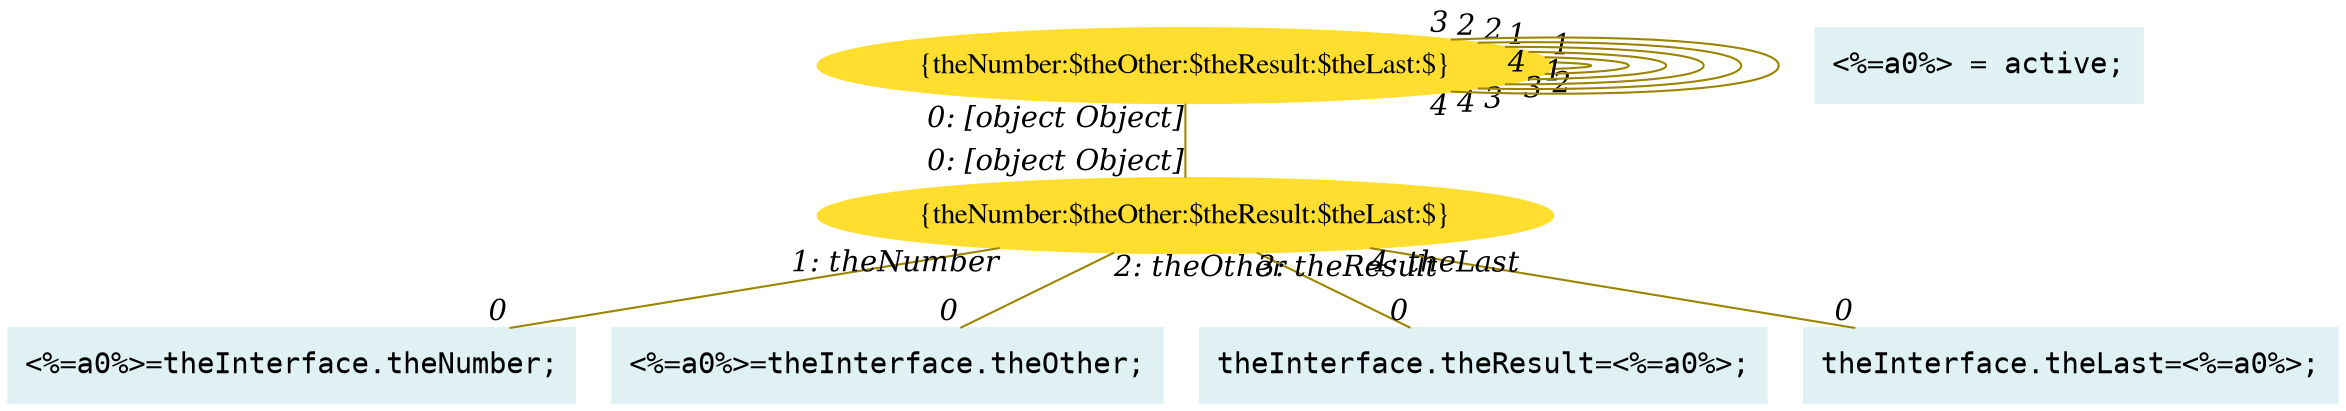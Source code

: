 digraph g{node_7311 [shape="box", style="filled", color="#dff1f2", fontname="Courier", label="<%=a0%>=theInterface.theNumber;
" ]
node_7313 [shape="box", style="filled", color="#dff1f2", fontname="Courier", label="<%=a0%>=theInterface.theOther;
" ]
node_7315 [shape="box", style="filled", color="#dff1f2", fontname="Courier", label="theInterface.theResult=<%=a0%>;
" ]
node_7317 [shape="box", style="filled", color="#dff1f2", fontname="Courier", label="theInterface.theLast=<%=a0%>;
" ]
node_7319 [shape="ellipse", style="filled", color="#ffde2f", fontname="Times", label="{theNumber:$theOther:$theResult:$theLast:$}" ]
node_7331 [shape="ellipse", style="filled", color="#ffde2f", fontname="Times", label="{theNumber:$theOther:$theResult:$theLast:$}" ]
node_7343 [shape="box", style="filled", color="#dff1f2", fontname="Courier", label="<%=a0%> = active;
" ]
node_7319 -> node_7311 [dir=none, arrowHead=none, fontname="Times-Italic", arrowsize=1, color="#9d8400", label="",  headlabel="0", taillabel="1: theNumber" ]
node_7319 -> node_7313 [dir=none, arrowHead=none, fontname="Times-Italic", arrowsize=1, color="#9d8400", label="",  headlabel="0", taillabel="2: theOther" ]
node_7319 -> node_7315 [dir=none, arrowHead=none, fontname="Times-Italic", arrowsize=1, color="#9d8400", label="",  headlabel="0", taillabel="3: theResult" ]
node_7319 -> node_7317 [dir=none, arrowHead=none, fontname="Times-Italic", arrowsize=1, color="#9d8400", label="",  headlabel="0", taillabel="4: theLast" ]
node_7331 -> node_7319 [dir=none, arrowHead=none, fontname="Times-Italic", arrowsize=1, color="#9d8400", label="",  headlabel="0: [object Object]", taillabel="0: [object Object]" ]
node_7331 -> node_7331 [dir=none, arrowHead=none, fontname="Times-Italic", arrowsize=1, color="#9d8400", label="",  headlabel="2", taillabel="1" ]
node_7331 -> node_7331 [dir=none, arrowHead=none, fontname="Times-Italic", arrowsize=1, color="#9d8400", label="",  headlabel="3", taillabel="1" ]
node_7331 -> node_7331 [dir=none, arrowHead=none, fontname="Times-Italic", arrowsize=1, color="#9d8400", label="",  headlabel="4", taillabel="1" ]
node_7331 -> node_7331 [dir=none, arrowHead=none, fontname="Times-Italic", arrowsize=1, color="#9d8400", label="",  headlabel="3", taillabel="2" ]
node_7331 -> node_7331 [dir=none, arrowHead=none, fontname="Times-Italic", arrowsize=1, color="#9d8400", label="",  headlabel="4", taillabel="2" ]
node_7331 -> node_7331 [dir=none, arrowHead=none, fontname="Times-Italic", arrowsize=1, color="#9d8400", label="",  headlabel="4", taillabel="3" ]
}